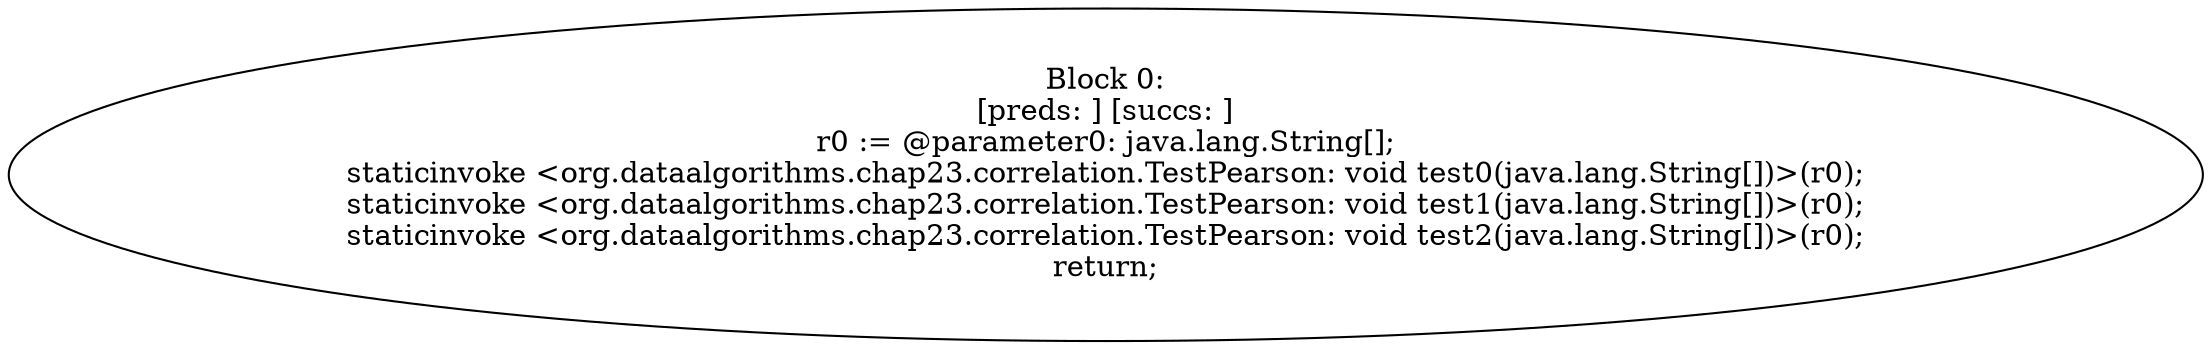 digraph "unitGraph" {
    "Block 0:
[preds: ] [succs: ]
r0 := @parameter0: java.lang.String[];
staticinvoke <org.dataalgorithms.chap23.correlation.TestPearson: void test0(java.lang.String[])>(r0);
staticinvoke <org.dataalgorithms.chap23.correlation.TestPearson: void test1(java.lang.String[])>(r0);
staticinvoke <org.dataalgorithms.chap23.correlation.TestPearson: void test2(java.lang.String[])>(r0);
return;
"
}
